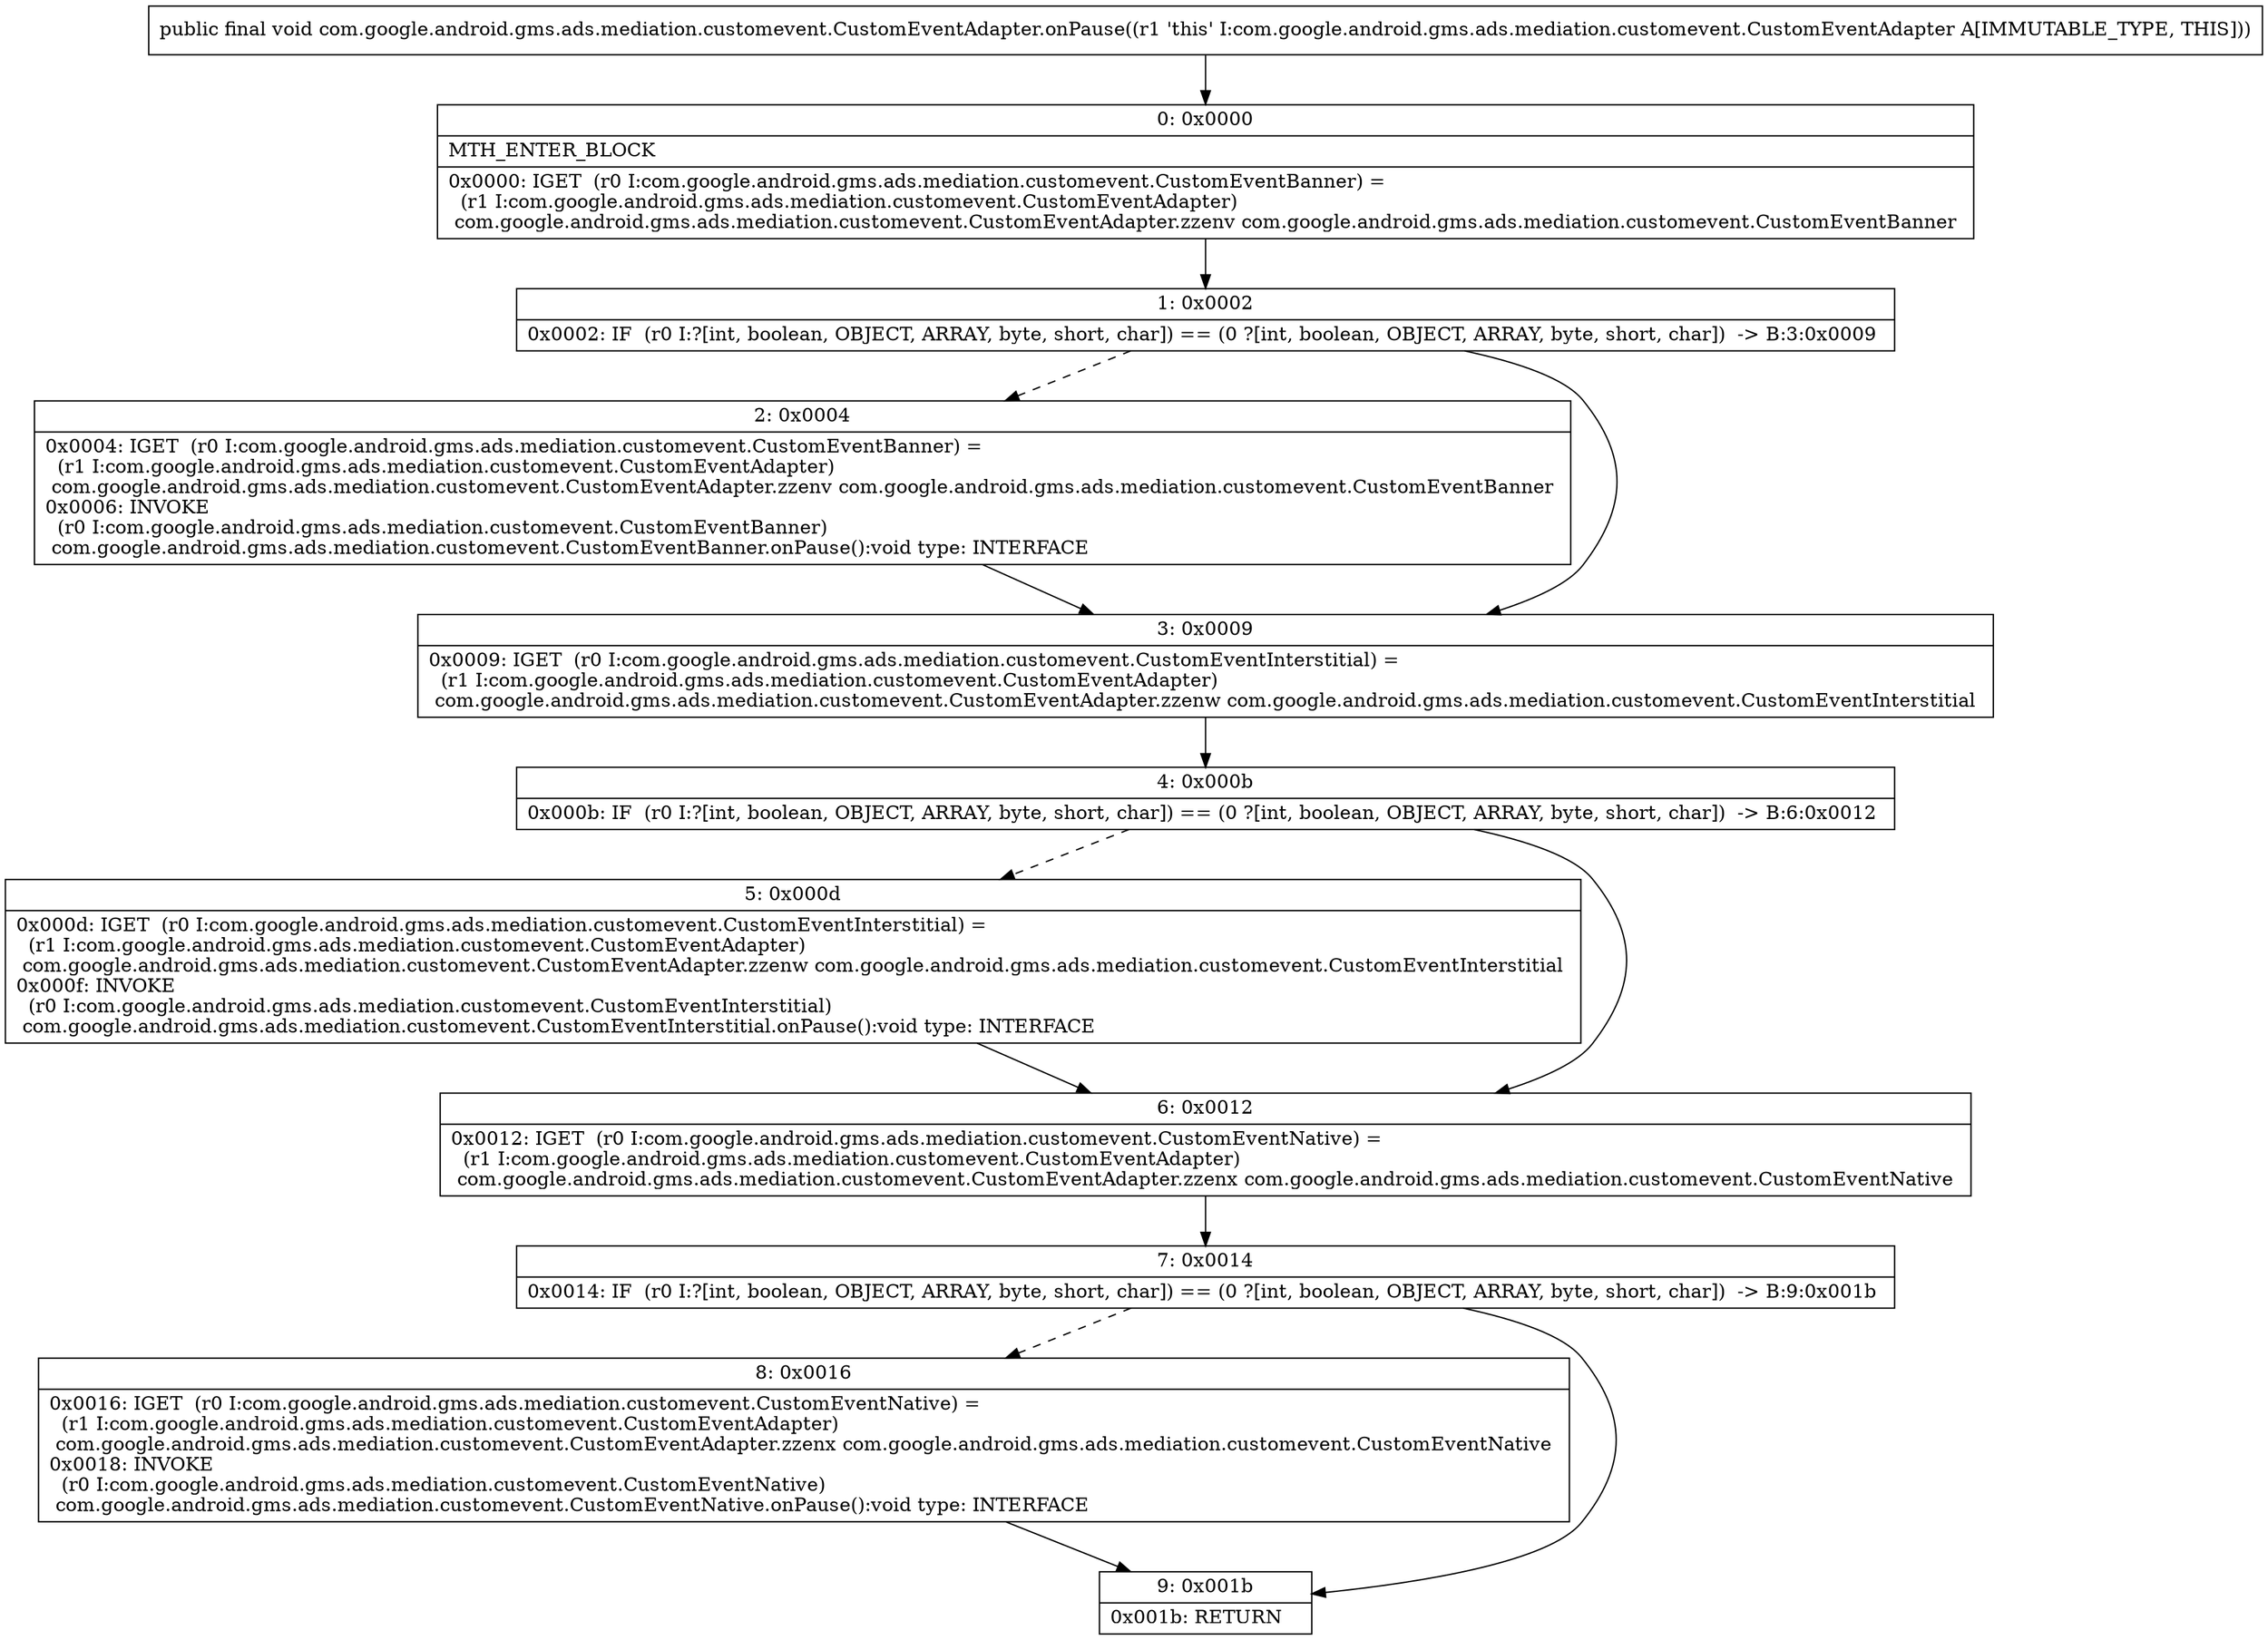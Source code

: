 digraph "CFG forcom.google.android.gms.ads.mediation.customevent.CustomEventAdapter.onPause()V" {
Node_0 [shape=record,label="{0\:\ 0x0000|MTH_ENTER_BLOCK\l|0x0000: IGET  (r0 I:com.google.android.gms.ads.mediation.customevent.CustomEventBanner) = \l  (r1 I:com.google.android.gms.ads.mediation.customevent.CustomEventAdapter)\l com.google.android.gms.ads.mediation.customevent.CustomEventAdapter.zzenv com.google.android.gms.ads.mediation.customevent.CustomEventBanner \l}"];
Node_1 [shape=record,label="{1\:\ 0x0002|0x0002: IF  (r0 I:?[int, boolean, OBJECT, ARRAY, byte, short, char]) == (0 ?[int, boolean, OBJECT, ARRAY, byte, short, char])  \-\> B:3:0x0009 \l}"];
Node_2 [shape=record,label="{2\:\ 0x0004|0x0004: IGET  (r0 I:com.google.android.gms.ads.mediation.customevent.CustomEventBanner) = \l  (r1 I:com.google.android.gms.ads.mediation.customevent.CustomEventAdapter)\l com.google.android.gms.ads.mediation.customevent.CustomEventAdapter.zzenv com.google.android.gms.ads.mediation.customevent.CustomEventBanner \l0x0006: INVOKE  \l  (r0 I:com.google.android.gms.ads.mediation.customevent.CustomEventBanner)\l com.google.android.gms.ads.mediation.customevent.CustomEventBanner.onPause():void type: INTERFACE \l}"];
Node_3 [shape=record,label="{3\:\ 0x0009|0x0009: IGET  (r0 I:com.google.android.gms.ads.mediation.customevent.CustomEventInterstitial) = \l  (r1 I:com.google.android.gms.ads.mediation.customevent.CustomEventAdapter)\l com.google.android.gms.ads.mediation.customevent.CustomEventAdapter.zzenw com.google.android.gms.ads.mediation.customevent.CustomEventInterstitial \l}"];
Node_4 [shape=record,label="{4\:\ 0x000b|0x000b: IF  (r0 I:?[int, boolean, OBJECT, ARRAY, byte, short, char]) == (0 ?[int, boolean, OBJECT, ARRAY, byte, short, char])  \-\> B:6:0x0012 \l}"];
Node_5 [shape=record,label="{5\:\ 0x000d|0x000d: IGET  (r0 I:com.google.android.gms.ads.mediation.customevent.CustomEventInterstitial) = \l  (r1 I:com.google.android.gms.ads.mediation.customevent.CustomEventAdapter)\l com.google.android.gms.ads.mediation.customevent.CustomEventAdapter.zzenw com.google.android.gms.ads.mediation.customevent.CustomEventInterstitial \l0x000f: INVOKE  \l  (r0 I:com.google.android.gms.ads.mediation.customevent.CustomEventInterstitial)\l com.google.android.gms.ads.mediation.customevent.CustomEventInterstitial.onPause():void type: INTERFACE \l}"];
Node_6 [shape=record,label="{6\:\ 0x0012|0x0012: IGET  (r0 I:com.google.android.gms.ads.mediation.customevent.CustomEventNative) = \l  (r1 I:com.google.android.gms.ads.mediation.customevent.CustomEventAdapter)\l com.google.android.gms.ads.mediation.customevent.CustomEventAdapter.zzenx com.google.android.gms.ads.mediation.customevent.CustomEventNative \l}"];
Node_7 [shape=record,label="{7\:\ 0x0014|0x0014: IF  (r0 I:?[int, boolean, OBJECT, ARRAY, byte, short, char]) == (0 ?[int, boolean, OBJECT, ARRAY, byte, short, char])  \-\> B:9:0x001b \l}"];
Node_8 [shape=record,label="{8\:\ 0x0016|0x0016: IGET  (r0 I:com.google.android.gms.ads.mediation.customevent.CustomEventNative) = \l  (r1 I:com.google.android.gms.ads.mediation.customevent.CustomEventAdapter)\l com.google.android.gms.ads.mediation.customevent.CustomEventAdapter.zzenx com.google.android.gms.ads.mediation.customevent.CustomEventNative \l0x0018: INVOKE  \l  (r0 I:com.google.android.gms.ads.mediation.customevent.CustomEventNative)\l com.google.android.gms.ads.mediation.customevent.CustomEventNative.onPause():void type: INTERFACE \l}"];
Node_9 [shape=record,label="{9\:\ 0x001b|0x001b: RETURN   \l}"];
MethodNode[shape=record,label="{public final void com.google.android.gms.ads.mediation.customevent.CustomEventAdapter.onPause((r1 'this' I:com.google.android.gms.ads.mediation.customevent.CustomEventAdapter A[IMMUTABLE_TYPE, THIS])) }"];
MethodNode -> Node_0;
Node_0 -> Node_1;
Node_1 -> Node_2[style=dashed];
Node_1 -> Node_3;
Node_2 -> Node_3;
Node_3 -> Node_4;
Node_4 -> Node_5[style=dashed];
Node_4 -> Node_6;
Node_5 -> Node_6;
Node_6 -> Node_7;
Node_7 -> Node_8[style=dashed];
Node_7 -> Node_9;
Node_8 -> Node_9;
}

